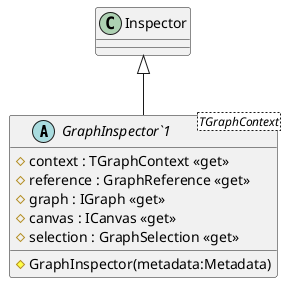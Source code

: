 @startuml
abstract class "GraphInspector`1"<TGraphContext> {
    # GraphInspector(metadata:Metadata)
    # context : TGraphContext <<get>>
    # reference : GraphReference <<get>>
    # graph : IGraph <<get>>
    # canvas : ICanvas <<get>>
    # selection : GraphSelection <<get>>
}
Inspector <|-- "GraphInspector`1"
@enduml
